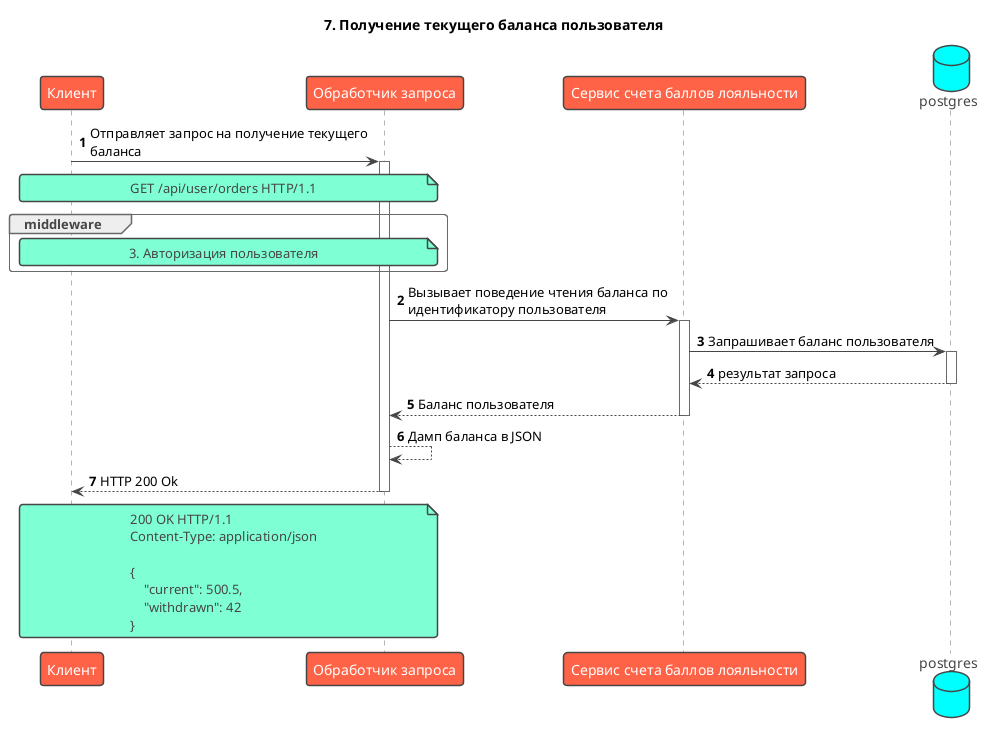 @startuml
!theme vibrant
title: 7. Получение текущего баланса пользователя
skinparam maxMessageSize 300
autonumber

participant "Клиент" as client
participant "Обработчик запроса" as handler
participant "Сервис счета баллов лояльности" as balance
database "postgres" as db

client -> handler ++ : Отправляет запрос на получение текущего баланса
note over client, handler
    GET /api/user/orders HTTP/1.1
end note

group middleware
note over client, handler: 3. Авторизация пользователя
end group

handler -> balance ++ : Вызывает поведение чтения баланса по идентификатору пользователя
balance -> db ++ : Запрашивает баланс пользователя
return результат запроса
return Баланс пользователя
handler --> handler: Дамп баланса в JSON
return HTTP 200 Ok
note over client, handler
    200 OK HTTP/1.1
    Content-Type: application/json

    {
        "current": 500.5,
        "withdrawn": 42
    }
end note
@enduml